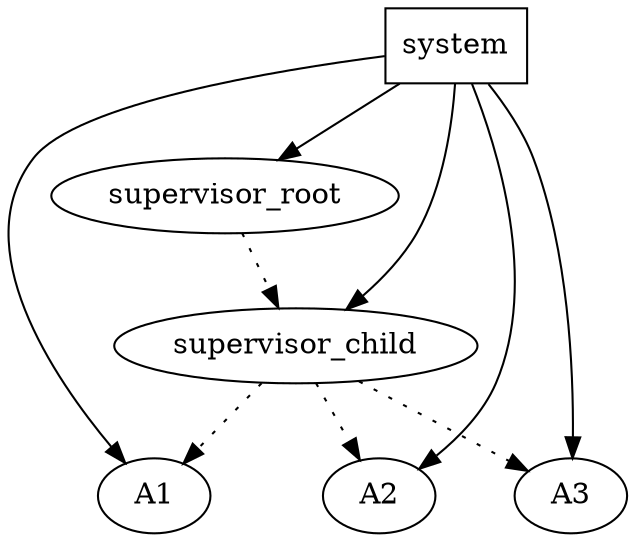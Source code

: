 digraph G {
"system" [ shape = box];

"system" -> "supervisor_root";
"system" -> "supervisor_child";
"system" -> "A1";
"system" -> "A2";
"system" -> "A3";

"supervisor_root" -> "supervisor_child" [style = "dotted"];
"supervisor_child" -> "A1" [style = "dotted"];
"supervisor_child" -> "A2" [style = "dotted"];
"supervisor_child" -> "A3" [style = "dotted"];

}
